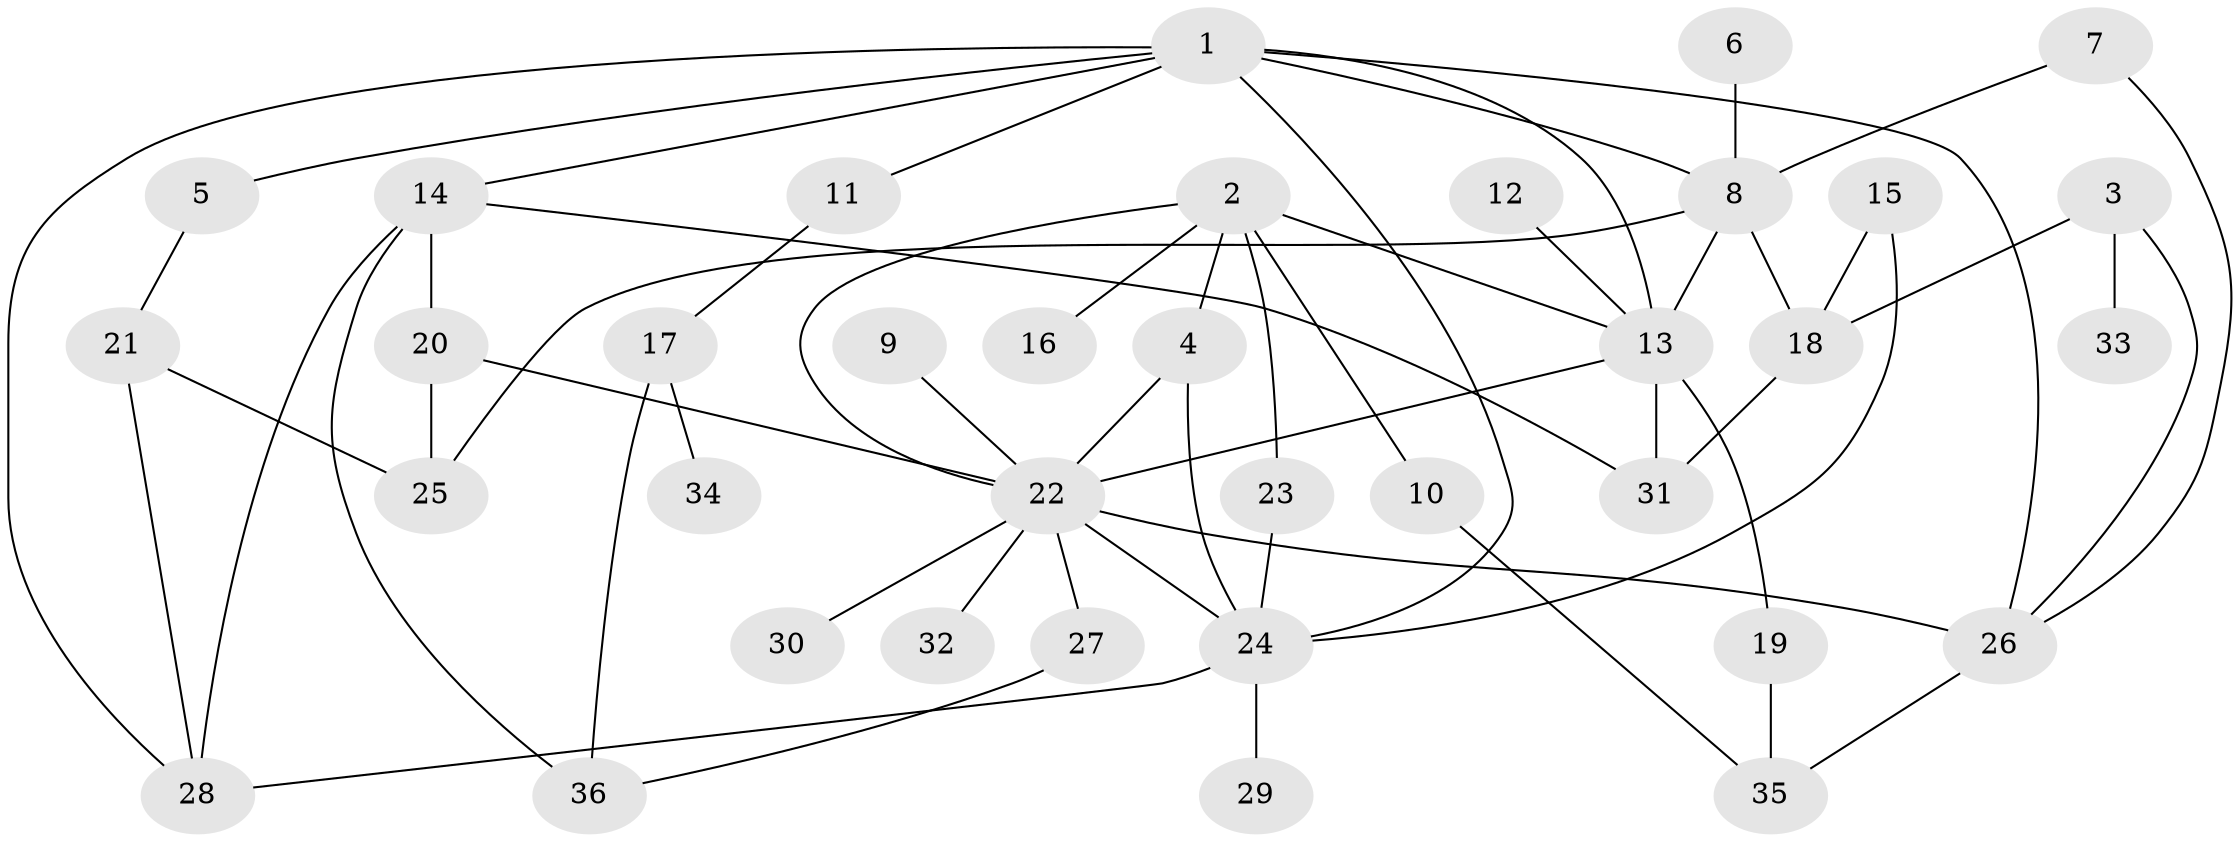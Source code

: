 // original degree distribution, {8: 0.013888888888888888, 2: 0.3333333333333333, 7: 0.041666666666666664, 4: 0.125, 5: 0.041666666666666664, 3: 0.19444444444444445, 1: 0.25}
// Generated by graph-tools (version 1.1) at 2025/25/03/09/25 03:25:27]
// undirected, 36 vertices, 57 edges
graph export_dot {
graph [start="1"]
  node [color=gray90,style=filled];
  1;
  2;
  3;
  4;
  5;
  6;
  7;
  8;
  9;
  10;
  11;
  12;
  13;
  14;
  15;
  16;
  17;
  18;
  19;
  20;
  21;
  22;
  23;
  24;
  25;
  26;
  27;
  28;
  29;
  30;
  31;
  32;
  33;
  34;
  35;
  36;
  1 -- 5 [weight=1.0];
  1 -- 8 [weight=1.0];
  1 -- 11 [weight=1.0];
  1 -- 13 [weight=1.0];
  1 -- 14 [weight=1.0];
  1 -- 24 [weight=1.0];
  1 -- 26 [weight=1.0];
  1 -- 28 [weight=1.0];
  2 -- 4 [weight=1.0];
  2 -- 10 [weight=1.0];
  2 -- 13 [weight=1.0];
  2 -- 16 [weight=1.0];
  2 -- 22 [weight=1.0];
  2 -- 23 [weight=1.0];
  3 -- 18 [weight=1.0];
  3 -- 26 [weight=1.0];
  3 -- 33 [weight=1.0];
  4 -- 22 [weight=1.0];
  4 -- 24 [weight=1.0];
  5 -- 21 [weight=1.0];
  6 -- 8 [weight=1.0];
  7 -- 8 [weight=1.0];
  7 -- 26 [weight=1.0];
  8 -- 13 [weight=1.0];
  8 -- 18 [weight=1.0];
  8 -- 25 [weight=1.0];
  9 -- 22 [weight=1.0];
  10 -- 35 [weight=1.0];
  11 -- 17 [weight=1.0];
  12 -- 13 [weight=1.0];
  13 -- 19 [weight=1.0];
  13 -- 22 [weight=2.0];
  13 -- 31 [weight=1.0];
  14 -- 20 [weight=1.0];
  14 -- 28 [weight=1.0];
  14 -- 31 [weight=1.0];
  14 -- 36 [weight=1.0];
  15 -- 18 [weight=1.0];
  15 -- 24 [weight=1.0];
  17 -- 34 [weight=1.0];
  17 -- 36 [weight=1.0];
  18 -- 31 [weight=1.0];
  19 -- 35 [weight=1.0];
  20 -- 22 [weight=1.0];
  20 -- 25 [weight=1.0];
  21 -- 25 [weight=1.0];
  21 -- 28 [weight=1.0];
  22 -- 24 [weight=1.0];
  22 -- 26 [weight=1.0];
  22 -- 27 [weight=1.0];
  22 -- 30 [weight=1.0];
  22 -- 32 [weight=1.0];
  23 -- 24 [weight=1.0];
  24 -- 28 [weight=1.0];
  24 -- 29 [weight=1.0];
  26 -- 35 [weight=1.0];
  27 -- 36 [weight=1.0];
}
